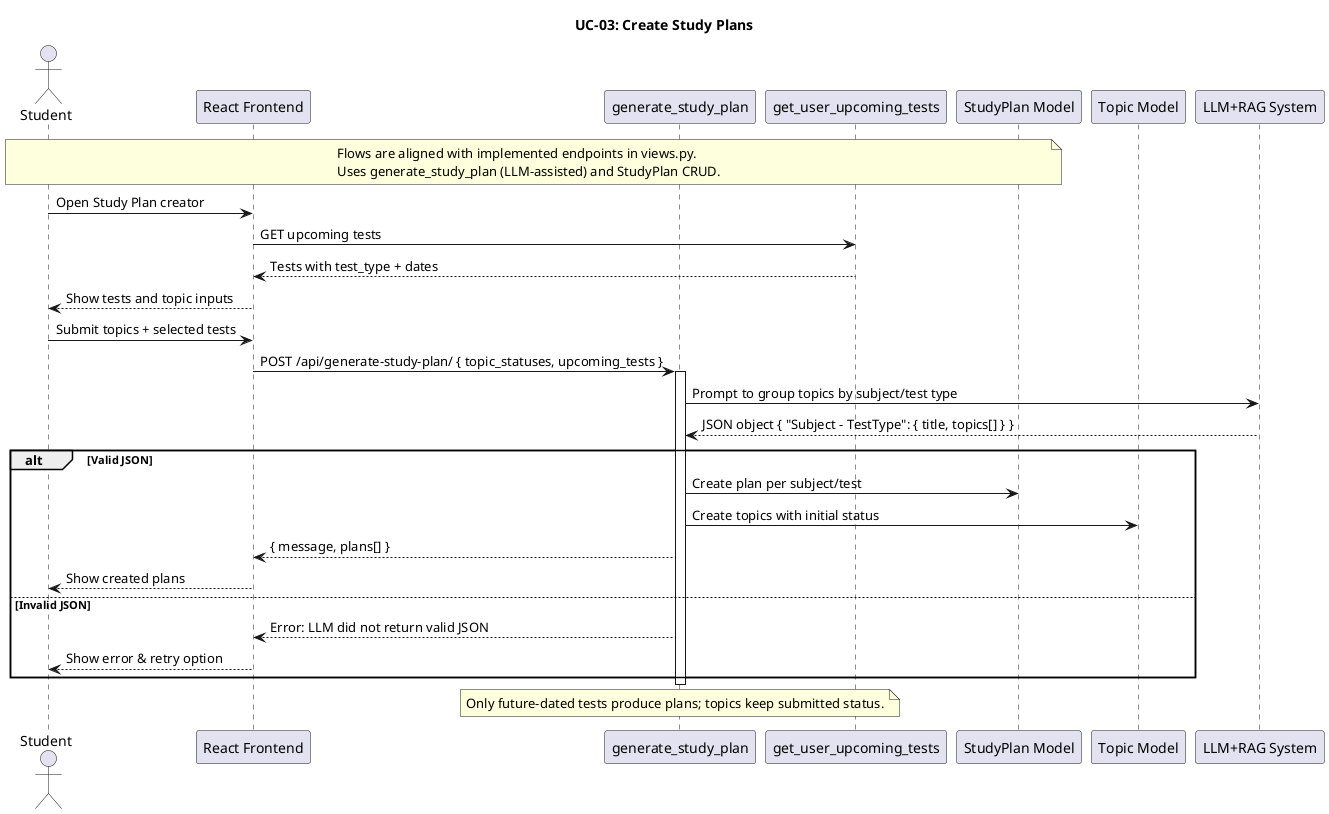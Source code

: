 @startuml
title UC-03: Create Study Plans

actor Student
participant Frontend as "React Frontend"
participant StudyPlanAPI as "generate_study_plan"
participant UpcomingTestAPI as "get_user_upcoming_tests"
participant StudyPlan as "StudyPlan Model"
participant Topic as "Topic Model"
participant LLM as "LLM+RAG System"

note over Student, StudyPlan
Flows are aligned with implemented endpoints in views.py.
Uses generate_study_plan (LLM-assisted) and StudyPlan CRUD.
end note

'======================
' Prepare inputs
'======================
Student -> Frontend : Open Study Plan creator
Frontend -> UpcomingTestAPI : GET upcoming tests
UpcomingTestAPI --> Frontend : Tests with test_type + dates
Frontend --> Student : Show tests and topic inputs

'======================
' Generate plan via LLM grouping
'======================
Student -> Frontend : Submit topics + selected tests
Frontend -> StudyPlanAPI : POST /api/generate-study-plan/ { topic_statuses, upcoming_tests }
activate StudyPlanAPI
StudyPlanAPI -> LLM : Prompt to group topics by subject/test type
LLM --> StudyPlanAPI : JSON object { "Subject - TestType": { title, topics[] } }

alt Valid JSON
    StudyPlanAPI -> StudyPlan : Create plan per subject/test
    StudyPlanAPI -> Topic : Create topics with initial status
    StudyPlanAPI --> Frontend : { message, plans[] }
    Frontend --> Student : Show created plans
else Invalid JSON
    StudyPlanAPI --> Frontend : Error: LLM did not return valid JSON
    Frontend --> Student : Show error & retry option
end
deactivate StudyPlanAPI

note over StudyPlanAPI
Only future-dated tests produce plans; topics keep submitted status.
end note

@enduml


